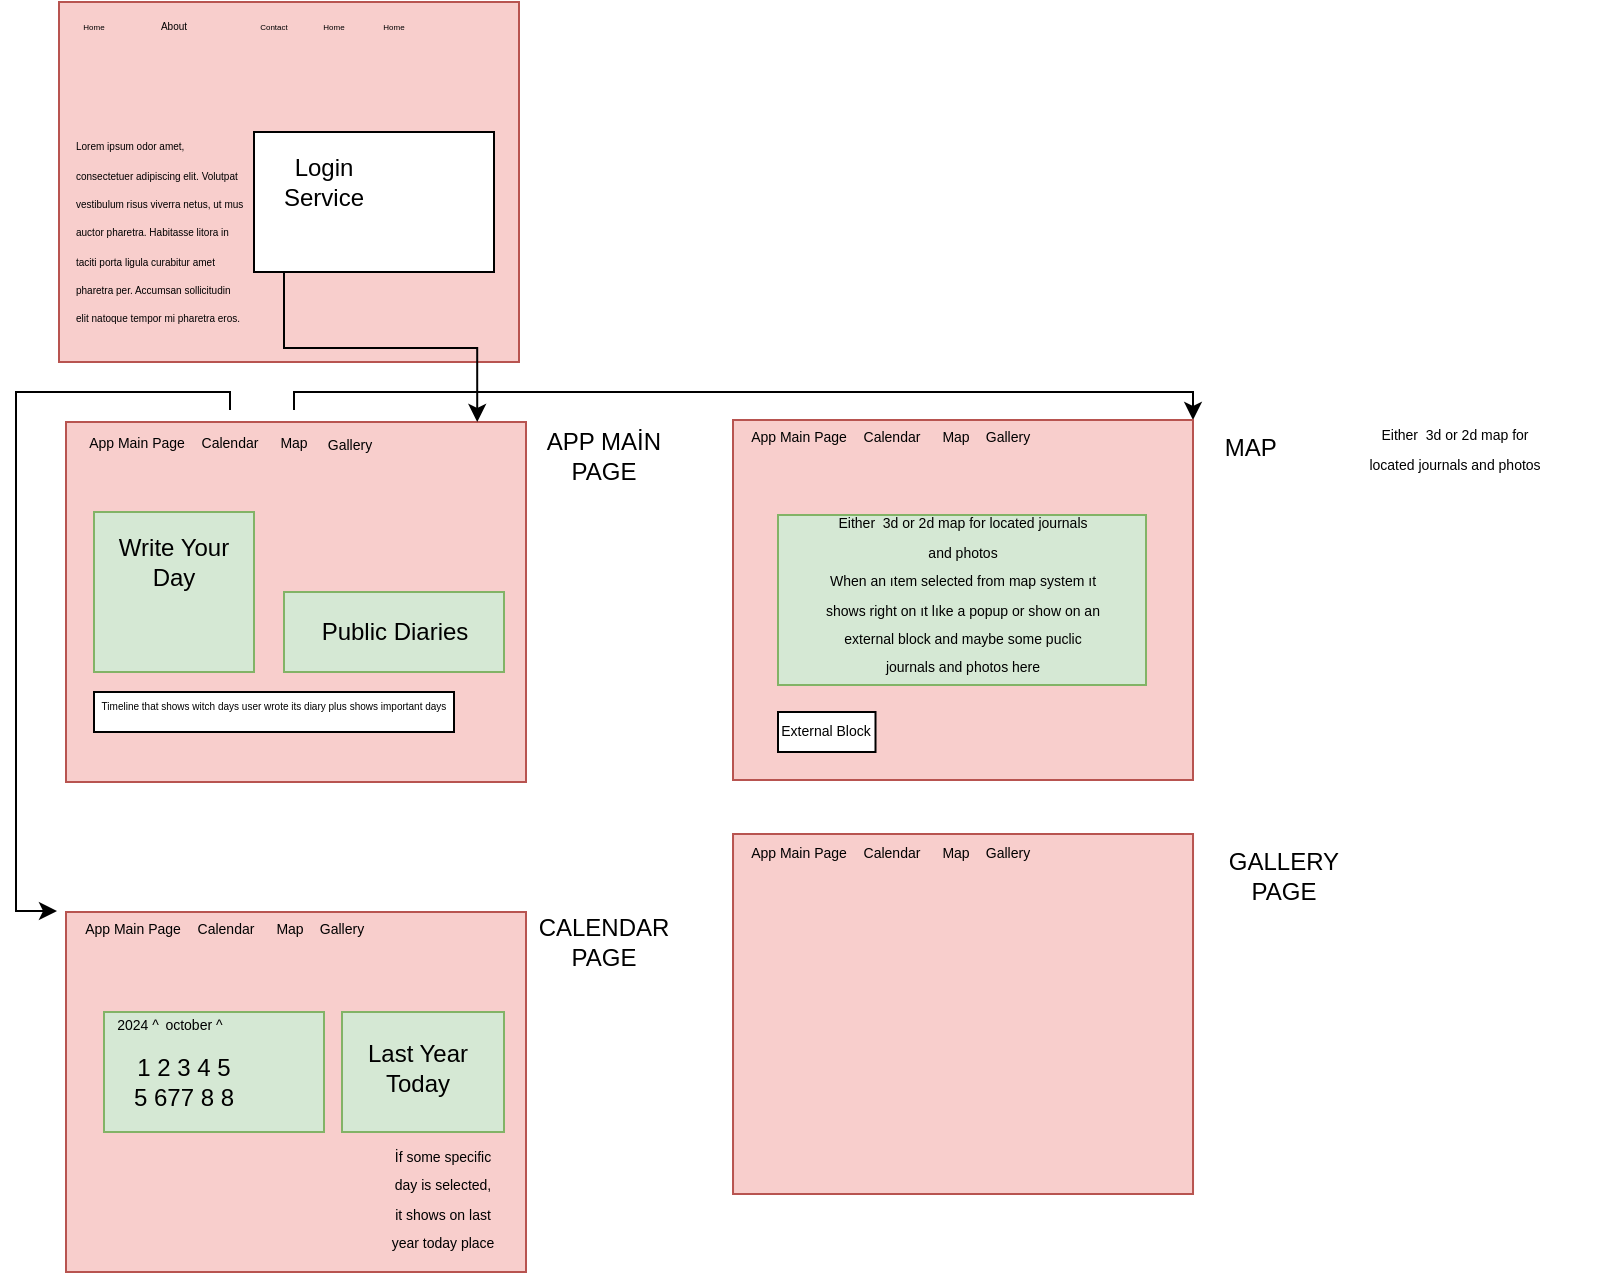 <mxfile version="25.0.3">
  <diagram name="Sayfa -1" id="lpaqPt4GCAIE5SKZ4p8X">
    <mxGraphModel dx="778" dy="413" grid="1" gridSize="10" guides="1" tooltips="1" connect="1" arrows="1" fold="1" page="1" pageScale="1" pageWidth="827" pageHeight="1169" math="0" shadow="0">
      <root>
        <mxCell id="0" />
        <mxCell id="1" parent="0" />
        <mxCell id="ZIyLOdGgL62Nhkdruaqg-5" value="" style="rounded=0;whiteSpace=wrap;html=1;fillColor=#f8cecc;strokeColor=#b85450;" vertex="1" parent="1">
          <mxGeometry x="37.5" y="25" width="230" height="180" as="geometry" />
        </mxCell>
        <mxCell id="ZIyLOdGgL62Nhkdruaqg-6" value="" style="rounded=0;whiteSpace=wrap;html=1;" vertex="1" parent="1">
          <mxGeometry x="135" y="90" width="120" height="70" as="geometry" />
        </mxCell>
        <mxCell id="ZIyLOdGgL62Nhkdruaqg-7" value="Login Service" style="text;html=1;align=center;verticalAlign=middle;whiteSpace=wrap;rounded=0;" vertex="1" parent="1">
          <mxGeometry x="140" y="100" width="60" height="30" as="geometry" />
        </mxCell>
        <mxCell id="ZIyLOdGgL62Nhkdruaqg-9" value="&lt;font style=&quot;font-size: 4px;&quot;&gt;Home&lt;/font&gt;" style="text;html=1;align=center;verticalAlign=middle;whiteSpace=wrap;rounded=0;" vertex="1" parent="1">
          <mxGeometry x="40" y="30" width="30" height="10" as="geometry" />
        </mxCell>
        <mxCell id="ZIyLOdGgL62Nhkdruaqg-11" value="&lt;font style=&quot;font-size: 5px;&quot;&gt;About&lt;/font&gt;" style="text;html=1;align=center;verticalAlign=middle;whiteSpace=wrap;rounded=0;" vertex="1" parent="1">
          <mxGeometry x="80" y="30" width="30" height="10" as="geometry" />
        </mxCell>
        <mxCell id="ZIyLOdGgL62Nhkdruaqg-12" value="&lt;font style=&quot;font-size: 4px;&quot;&gt;Contact&lt;/font&gt;" style="text;html=1;align=center;verticalAlign=middle;whiteSpace=wrap;rounded=0;" vertex="1" parent="1">
          <mxGeometry x="130" y="30" width="30" height="10" as="geometry" />
        </mxCell>
        <mxCell id="ZIyLOdGgL62Nhkdruaqg-13" value="&lt;font style=&quot;font-size: 4px;&quot;&gt;Home&lt;/font&gt;" style="text;html=1;align=center;verticalAlign=middle;whiteSpace=wrap;rounded=0;" vertex="1" parent="1">
          <mxGeometry x="160" y="30" width="30" height="10" as="geometry" />
        </mxCell>
        <mxCell id="ZIyLOdGgL62Nhkdruaqg-14" value="&lt;font style=&quot;font-size: 4px;&quot;&gt;Home&lt;/font&gt;" style="text;html=1;align=center;verticalAlign=middle;whiteSpace=wrap;rounded=0;" vertex="1" parent="1">
          <mxGeometry x="190" y="30" width="30" height="10" as="geometry" />
        </mxCell>
        <mxCell id="ZIyLOdGgL62Nhkdruaqg-18" value="" style="rounded=0;whiteSpace=wrap;html=1;fillColor=#f8cecc;strokeColor=#b85450;" vertex="1" parent="1">
          <mxGeometry x="41" y="235" width="230" height="180" as="geometry" />
        </mxCell>
        <mxCell id="ZIyLOdGgL62Nhkdruaqg-20" value="&lt;font style=&quot;font-size: 7px;&quot;&gt;App Main Page&lt;/font&gt;" style="text;html=1;align=center;verticalAlign=middle;whiteSpace=wrap;rounded=0;" vertex="1" parent="1">
          <mxGeometry x="39" y="229" width="75" height="30" as="geometry" />
        </mxCell>
        <mxCell id="ZIyLOdGgL62Nhkdruaqg-30" value="&lt;span style=&quot;color: rgba(0, 0, 0, 0); font-family: monospace; font-size: 0px; text-align: start; text-wrap-mode: nowrap;&quot;&gt;%3CmxGraphModel%3E%3Croot%3E%3CmxCell%20id%3D%220%22%2F%3E%3CmxCell%20id%3D%221%22%20parent%3D%220%22%2F%3E%3CmxCell%20id%3D%222%22%20value%3D%22%22%20style%3D%22rounded%3D0%3BwhiteSpace%3Dwrap%3Bhtml%3D1%3BfillColor%3D%23d5e8d4%3BstrokeColor%3D%2382b366%3B%22%20vertex%3D%221%22%20parent%3D%221%22%3E%3CmxGeometry%20x%3D%2255%22%20y%3D%22280%22%20width%3D%2280%22%20height%3D%2280%22%20as%3D%22geometry%22%2F%3E%3C%2FmxCell%3E%3C%2Froot%3E%3C%2FmxGraphModel%3E&lt;/span&gt;" style="rounded=0;whiteSpace=wrap;html=1;fillColor=#d5e8d4;strokeColor=#82b366;" vertex="1" parent="1">
          <mxGeometry x="55" y="280" width="80" height="80" as="geometry" />
        </mxCell>
        <mxCell id="ZIyLOdGgL62Nhkdruaqg-31" value="Write Your Day" style="text;html=1;align=center;verticalAlign=middle;whiteSpace=wrap;rounded=0;" vertex="1" parent="1">
          <mxGeometry x="65" y="290" width="60" height="30" as="geometry" />
        </mxCell>
        <mxCell id="ZIyLOdGgL62Nhkdruaqg-34" value="" style="rounded=0;whiteSpace=wrap;html=1;" vertex="1" parent="1">
          <mxGeometry x="55" y="370" width="180" height="20" as="geometry" />
        </mxCell>
        <mxCell id="ZIyLOdGgL62Nhkdruaqg-35" value="&lt;font style=&quot;font-size: 5px;&quot;&gt;Timeline that shows witch days user wrote its diary plus shows important days&lt;/font&gt;" style="text;html=1;align=center;verticalAlign=middle;whiteSpace=wrap;rounded=0;" vertex="1" parent="1">
          <mxGeometry x="50" y="360" width="190" height="30" as="geometry" />
        </mxCell>
        <mxCell id="ZIyLOdGgL62Nhkdruaqg-64" style="edgeStyle=orthogonalEdgeStyle;rounded=0;orthogonalLoop=1;jettySize=auto;html=1;exitX=0.5;exitY=0;exitDx=0;exitDy=0;entryX=0;entryY=0.25;entryDx=0;entryDy=0;" edge="1" parent="1" source="ZIyLOdGgL62Nhkdruaqg-36" target="ZIyLOdGgL62Nhkdruaqg-49">
          <mxGeometry relative="1" as="geometry">
            <Array as="points">
              <mxPoint x="123" y="220" />
              <mxPoint x="16" y="220" />
              <mxPoint x="16" y="479" />
            </Array>
          </mxGeometry>
        </mxCell>
        <mxCell id="ZIyLOdGgL62Nhkdruaqg-36" value="&lt;font style=&quot;font-size: 7px;&quot;&gt;Calendar&lt;/font&gt;" style="text;html=1;align=center;verticalAlign=middle;whiteSpace=wrap;rounded=0;" vertex="1" parent="1">
          <mxGeometry x="93" y="229" width="60" height="30" as="geometry" />
        </mxCell>
        <mxCell id="ZIyLOdGgL62Nhkdruaqg-95" style="edgeStyle=orthogonalEdgeStyle;rounded=0;orthogonalLoop=1;jettySize=auto;html=1;exitX=0.5;exitY=0;exitDx=0;exitDy=0;entryX=1;entryY=0;entryDx=0;entryDy=0;" edge="1" parent="1" source="ZIyLOdGgL62Nhkdruaqg-37" target="ZIyLOdGgL62Nhkdruaqg-66">
          <mxGeometry relative="1" as="geometry">
            <Array as="points">
              <mxPoint x="155" y="220" />
              <mxPoint x="605" y="220" />
            </Array>
          </mxGeometry>
        </mxCell>
        <mxCell id="ZIyLOdGgL62Nhkdruaqg-37" value="&lt;font style=&quot;font-size: 7px;&quot;&gt;Map&lt;/font&gt;" style="text;html=1;align=center;verticalAlign=middle;whiteSpace=wrap;rounded=0;" vertex="1" parent="1">
          <mxGeometry x="125" y="229" width="60" height="30" as="geometry" />
        </mxCell>
        <mxCell id="ZIyLOdGgL62Nhkdruaqg-38" value="&lt;font style=&quot;font-size: 7px;&quot;&gt;Gallery&lt;/font&gt;" style="text;html=1;align=center;verticalAlign=middle;whiteSpace=wrap;rounded=0;container=1;" vertex="1" parent="1">
          <mxGeometry x="153" y="230" width="60" height="30" as="geometry">
            <mxRectangle x="151" y="229" width="60" height="30" as="alternateBounds" />
          </mxGeometry>
        </mxCell>
        <mxCell id="ZIyLOdGgL62Nhkdruaqg-39" value="" style="shape=image;html=1;verticalAlign=top;verticalLabelPosition=bottom;labelBackgroundColor=#ffffff;imageAspect=0;aspect=fixed;image=https://cdn1.iconfinder.com/data/icons/material-core/18/exit-to-app-128.png" vertex="1" parent="1">
          <mxGeometry x="250" y="243" width="17" height="17" as="geometry" />
        </mxCell>
        <mxCell id="ZIyLOdGgL62Nhkdruaqg-40" value="" style="shape=image;html=1;verticalAlign=top;verticalLabelPosition=bottom;labelBackgroundColor=#ffffff;imageAspect=0;aspect=fixed;image=https://cdn1.iconfinder.com/data/icons/iconoir-vol-3/24/profile-circled-128.png" vertex="1" parent="1">
          <mxGeometry x="224" y="243" width="20" height="20" as="geometry" />
        </mxCell>
        <mxCell id="ZIyLOdGgL62Nhkdruaqg-43" value="" style="rounded=0;whiteSpace=wrap;html=1;fillColor=#d5e8d4;strokeColor=#82b366;" vertex="1" parent="1">
          <mxGeometry x="150" y="320" width="110" height="40" as="geometry" />
        </mxCell>
        <mxCell id="ZIyLOdGgL62Nhkdruaqg-44" value="Public Diaries" style="text;html=1;align=center;verticalAlign=middle;whiteSpace=wrap;rounded=0;" vertex="1" parent="1">
          <mxGeometry x="142.5" y="325" width="125" height="30" as="geometry" />
        </mxCell>
        <mxCell id="ZIyLOdGgL62Nhkdruaqg-45" value="&lt;font style=&quot;font-size: 5px;&quot;&gt;Lorem ipsum odor amet, consectetuer adipiscing elit. Volutpat vestibulum risus viverra netus, ut mus auctor pharetra. Habitasse litora in taciti porta ligula curabitur amet pharetra per. Accumsan sollicitudin elit natoque tempor mi pharetra eros.&amp;nbsp;&lt;/font&gt;" style="text;html=1;align=left;verticalAlign=middle;whiteSpace=wrap;rounded=0;" vertex="1" parent="1">
          <mxGeometry x="44" y="98" width="86" height="79" as="geometry" />
        </mxCell>
        <mxCell id="ZIyLOdGgL62Nhkdruaqg-46" value="APP MAİN PAGE" style="text;html=1;align=center;verticalAlign=middle;whiteSpace=wrap;rounded=0;" vertex="1" parent="1">
          <mxGeometry x="280" y="236.5" width="60" height="30" as="geometry" />
        </mxCell>
        <mxCell id="ZIyLOdGgL62Nhkdruaqg-47" value="" style="rounded=0;whiteSpace=wrap;html=1;fillColor=#f8cecc;strokeColor=#b85450;" vertex="1" parent="1">
          <mxGeometry x="41" y="480" width="230" height="180" as="geometry" />
        </mxCell>
        <mxCell id="ZIyLOdGgL62Nhkdruaqg-48" value="CALENDAR PAGE" style="text;html=1;align=center;verticalAlign=middle;whiteSpace=wrap;rounded=0;" vertex="1" parent="1">
          <mxGeometry x="280" y="480" width="60" height="30" as="geometry" />
        </mxCell>
        <mxCell id="ZIyLOdGgL62Nhkdruaqg-49" value="&lt;font style=&quot;font-size: 7px;&quot;&gt;App Main Page&lt;/font&gt;" style="text;html=1;align=center;verticalAlign=middle;whiteSpace=wrap;rounded=0;" vertex="1" parent="1">
          <mxGeometry x="36.5" y="472" width="75" height="30" as="geometry" />
        </mxCell>
        <mxCell id="ZIyLOdGgL62Nhkdruaqg-50" value="&lt;font style=&quot;font-size: 7px;&quot;&gt;Calendar&lt;/font&gt;" style="text;html=1;align=center;verticalAlign=middle;whiteSpace=wrap;rounded=0;" vertex="1" parent="1">
          <mxGeometry x="90.5" y="472" width="60" height="30" as="geometry" />
        </mxCell>
        <mxCell id="ZIyLOdGgL62Nhkdruaqg-51" value="&lt;font style=&quot;font-size: 7px;&quot;&gt;Map&lt;/font&gt;" style="text;html=1;align=center;verticalAlign=middle;whiteSpace=wrap;rounded=0;" vertex="1" parent="1">
          <mxGeometry x="122.5" y="472" width="60" height="30" as="geometry" />
        </mxCell>
        <mxCell id="ZIyLOdGgL62Nhkdruaqg-52" value="&lt;font style=&quot;font-size: 7px;&quot;&gt;Gallery&lt;/font&gt;" style="text;html=1;align=center;verticalAlign=middle;whiteSpace=wrap;rounded=0;container=1;" vertex="1" parent="1">
          <mxGeometry x="148.5" y="472" width="60" height="30" as="geometry" />
        </mxCell>
        <mxCell id="ZIyLOdGgL62Nhkdruaqg-53" value="" style="shape=image;html=1;verticalAlign=top;verticalLabelPosition=bottom;labelBackgroundColor=#ffffff;imageAspect=0;aspect=fixed;image=https://cdn1.iconfinder.com/data/icons/material-core/18/exit-to-app-128.png" vertex="1" parent="1">
          <mxGeometry x="247.5" y="486" width="17" height="17" as="geometry" />
        </mxCell>
        <mxCell id="ZIyLOdGgL62Nhkdruaqg-54" value="" style="shape=image;html=1;verticalAlign=top;verticalLabelPosition=bottom;labelBackgroundColor=#ffffff;imageAspect=0;aspect=fixed;image=https://cdn1.iconfinder.com/data/icons/iconoir-vol-3/24/profile-circled-128.png" vertex="1" parent="1">
          <mxGeometry x="221.5" y="486" width="20" height="20" as="geometry" />
        </mxCell>
        <mxCell id="ZIyLOdGgL62Nhkdruaqg-55" value="" style="rounded=0;whiteSpace=wrap;html=1;fillColor=#d5e8d4;strokeColor=#82b366;" vertex="1" parent="1">
          <mxGeometry x="179" y="530" width="81" height="60" as="geometry" />
        </mxCell>
        <mxCell id="ZIyLOdGgL62Nhkdruaqg-56" value="Last Year Today" style="text;html=1;align=center;verticalAlign=middle;whiteSpace=wrap;rounded=0;" vertex="1" parent="1">
          <mxGeometry x="184" y="535" width="66" height="45" as="geometry" />
        </mxCell>
        <mxCell id="ZIyLOdGgL62Nhkdruaqg-59" value="" style="rounded=0;whiteSpace=wrap;html=1;fillColor=#d5e8d4;strokeColor=#82b366;" vertex="1" parent="1">
          <mxGeometry x="60" y="530" width="110" height="60" as="geometry" />
        </mxCell>
        <mxCell id="ZIyLOdGgL62Nhkdruaqg-60" value="&lt;font style=&quot;font-size: 7px;&quot;&gt;2024 ^&lt;/font&gt;" style="text;html=1;align=center;verticalAlign=middle;whiteSpace=wrap;rounded=0;" vertex="1" parent="1">
          <mxGeometry x="46.5" y="520" width="60" height="30" as="geometry" />
        </mxCell>
        <mxCell id="ZIyLOdGgL62Nhkdruaqg-61" value="&lt;font style=&quot;font-size: 7px;&quot;&gt;october ^&lt;/font&gt;" style="text;html=1;align=center;verticalAlign=middle;whiteSpace=wrap;rounded=0;" vertex="1" parent="1">
          <mxGeometry x="75" y="520" width="60" height="30" as="geometry" />
        </mxCell>
        <mxCell id="ZIyLOdGgL62Nhkdruaqg-62" value="1 2 3 4 5&lt;div&gt;5 677 8 8&lt;/div&gt;" style="text;html=1;align=center;verticalAlign=middle;whiteSpace=wrap;rounded=0;" vertex="1" parent="1">
          <mxGeometry x="55" y="550" width="90" height="30" as="geometry" />
        </mxCell>
        <mxCell id="ZIyLOdGgL62Nhkdruaqg-63" value="&lt;font style=&quot;font-size: 7px;&quot;&gt;İf some specific day is selected, it shows on last year today place&lt;/font&gt;" style="text;html=1;align=center;verticalAlign=middle;whiteSpace=wrap;rounded=0;" vertex="1" parent="1">
          <mxGeometry x="202" y="607" width="55" height="30" as="geometry" />
        </mxCell>
        <mxCell id="ZIyLOdGgL62Nhkdruaqg-66" value="" style="rounded=0;whiteSpace=wrap;html=1;fillColor=#f8cecc;strokeColor=#b85450;" vertex="1" parent="1">
          <mxGeometry x="374.5" y="234" width="230" height="180" as="geometry" />
        </mxCell>
        <mxCell id="ZIyLOdGgL62Nhkdruaqg-67" value="MAP&amp;nbsp;" style="text;html=1;align=center;verticalAlign=middle;whiteSpace=wrap;rounded=0;" vertex="1" parent="1">
          <mxGeometry x="604.5" y="233" width="60" height="30" as="geometry" />
        </mxCell>
        <mxCell id="ZIyLOdGgL62Nhkdruaqg-68" value="&lt;font style=&quot;font-size: 7px;&quot;&gt;App Main Page&lt;/font&gt;" style="text;html=1;align=center;verticalAlign=middle;whiteSpace=wrap;rounded=0;" vertex="1" parent="1">
          <mxGeometry x="370" y="226" width="75" height="30" as="geometry" />
        </mxCell>
        <mxCell id="ZIyLOdGgL62Nhkdruaqg-69" value="&lt;font style=&quot;font-size: 7px;&quot;&gt;Calendar&lt;/font&gt;" style="text;html=1;align=center;verticalAlign=middle;whiteSpace=wrap;rounded=0;" vertex="1" parent="1">
          <mxGeometry x="424" y="226" width="60" height="30" as="geometry" />
        </mxCell>
        <mxCell id="ZIyLOdGgL62Nhkdruaqg-70" value="&lt;font style=&quot;font-size: 7px;&quot;&gt;Map&lt;/font&gt;" style="text;html=1;align=center;verticalAlign=middle;whiteSpace=wrap;rounded=0;" vertex="1" parent="1">
          <mxGeometry x="456" y="226" width="60" height="30" as="geometry" />
        </mxCell>
        <mxCell id="ZIyLOdGgL62Nhkdruaqg-71" value="&lt;font style=&quot;font-size: 7px;&quot;&gt;Gallery&lt;/font&gt;" style="text;html=1;align=center;verticalAlign=middle;whiteSpace=wrap;rounded=0;container=1;" vertex="1" parent="1">
          <mxGeometry x="482" y="226" width="60" height="30" as="geometry" />
        </mxCell>
        <mxCell id="ZIyLOdGgL62Nhkdruaqg-72" value="" style="shape=image;html=1;verticalAlign=top;verticalLabelPosition=bottom;labelBackgroundColor=#ffffff;imageAspect=0;aspect=fixed;image=https://cdn1.iconfinder.com/data/icons/material-core/18/exit-to-app-128.png" vertex="1" parent="1">
          <mxGeometry x="581" y="240" width="17" height="17" as="geometry" />
        </mxCell>
        <mxCell id="ZIyLOdGgL62Nhkdruaqg-73" value="" style="shape=image;html=1;verticalAlign=top;verticalLabelPosition=bottom;labelBackgroundColor=#ffffff;imageAspect=0;aspect=fixed;image=https://cdn1.iconfinder.com/data/icons/iconoir-vol-3/24/profile-circled-128.png" vertex="1" parent="1">
          <mxGeometry x="555" y="240" width="20" height="20" as="geometry" />
        </mxCell>
        <mxCell id="ZIyLOdGgL62Nhkdruaqg-81" value="" style="shape=image;html=1;verticalAlign=top;verticalLabelPosition=bottom;labelBackgroundColor=#ffffff;imageAspect=0;aspect=fixed;image=https://cdn2.iconfinder.com/data/icons/whcompare-isometric-web-hosting-servers/50/connected-globe-128.png" vertex="1" parent="1">
          <mxGeometry x="740.5" y="366.5" width="74.5" height="74.5" as="geometry" />
        </mxCell>
        <mxCell id="ZIyLOdGgL62Nhkdruaqg-83" value="" style="shape=image;verticalLabelPosition=bottom;labelBackgroundColor=default;verticalAlign=top;aspect=fixed;imageAspect=0;image=https://cdn.britannica.com/37/245037-050-79129D52/world-map-continents-oceans.jpg;" vertex="1" parent="1">
          <mxGeometry x="655" y="273" width="160" height="80" as="geometry" />
        </mxCell>
        <mxCell id="ZIyLOdGgL62Nhkdruaqg-84" value="&lt;font style=&quot;font-size: 7px;&quot;&gt;Either&amp;nbsp; 3d or 2d map for located journals and photos&lt;/font&gt;" style="text;html=1;align=center;verticalAlign=middle;whiteSpace=wrap;rounded=0;" vertex="1" parent="1">
          <mxGeometry x="689.75" y="236.5" width="90.5" height="20" as="geometry" />
        </mxCell>
        <mxCell id="ZIyLOdGgL62Nhkdruaqg-85" value="" style="rounded=0;whiteSpace=wrap;html=1;fillColor=#d5e8d4;strokeColor=#82b366;" vertex="1" parent="1">
          <mxGeometry x="397" y="281.5" width="184" height="85" as="geometry" />
        </mxCell>
        <mxCell id="ZIyLOdGgL62Nhkdruaqg-88" value="&lt;font style=&quot;font-size: 7px;&quot;&gt;Either&amp;nbsp; 3d or 2d map for located journals and photos&lt;/font&gt;&lt;div&gt;&lt;font style=&quot;font-size: 7px;&quot;&gt;When an ıtem selected from map system ıt shows right on ıt lıke a popup or show on an external block and maybe some puclic journals and photos here&lt;/font&gt;&lt;/div&gt;" style="text;html=1;align=center;verticalAlign=middle;whiteSpace=wrap;rounded=0;" vertex="1" parent="1">
          <mxGeometry x="419.88" y="310" width="139.25" height="20" as="geometry" />
        </mxCell>
        <mxCell id="ZIyLOdGgL62Nhkdruaqg-89" value="" style="rounded=0;whiteSpace=wrap;html=1;" vertex="1" parent="1">
          <mxGeometry x="397" y="380" width="48.75" height="20" as="geometry" />
        </mxCell>
        <mxCell id="ZIyLOdGgL62Nhkdruaqg-90" value="&lt;font style=&quot;font-size: 7px;&quot;&gt;External Block&lt;/font&gt;" style="text;html=1;align=center;verticalAlign=middle;whiteSpace=wrap;rounded=0;" vertex="1" parent="1">
          <mxGeometry x="390.75" y="373" width="60" height="30" as="geometry" />
        </mxCell>
        <mxCell id="ZIyLOdGgL62Nhkdruaqg-96" style="edgeStyle=orthogonalEdgeStyle;rounded=0;orthogonalLoop=1;jettySize=auto;html=1;exitX=0;exitY=1;exitDx=0;exitDy=0;entryX=0.894;entryY=0;entryDx=0;entryDy=0;entryPerimeter=0;" edge="1" parent="1" source="ZIyLOdGgL62Nhkdruaqg-6" target="ZIyLOdGgL62Nhkdruaqg-18">
          <mxGeometry relative="1" as="geometry">
            <mxPoint x="250" y="230" as="targetPoint" />
            <Array as="points">
              <mxPoint x="150" y="160" />
              <mxPoint x="150" y="198" />
              <mxPoint x="247" y="198" />
            </Array>
          </mxGeometry>
        </mxCell>
        <mxCell id="ZIyLOdGgL62Nhkdruaqg-97" value="" style="rounded=0;whiteSpace=wrap;html=1;fillColor=#f8cecc;strokeColor=#b85450;" vertex="1" parent="1">
          <mxGeometry x="374.51" y="441" width="230" height="180" as="geometry" />
        </mxCell>
        <mxCell id="ZIyLOdGgL62Nhkdruaqg-98" value="" style="shape=image;html=1;verticalAlign=top;verticalLabelPosition=bottom;labelBackgroundColor=#ffffff;imageAspect=0;aspect=fixed;image=https://cdn1.iconfinder.com/data/icons/material-core/18/exit-to-app-128.png" vertex="1" parent="1">
          <mxGeometry x="581.01" y="447" width="17" height="17" as="geometry" />
        </mxCell>
        <mxCell id="ZIyLOdGgL62Nhkdruaqg-99" value="" style="shape=image;html=1;verticalAlign=top;verticalLabelPosition=bottom;labelBackgroundColor=#ffffff;imageAspect=0;aspect=fixed;image=https://cdn1.iconfinder.com/data/icons/iconoir-vol-3/24/profile-circled-128.png" vertex="1" parent="1">
          <mxGeometry x="555.01" y="447" width="20" height="20" as="geometry" />
        </mxCell>
        <mxCell id="ZIyLOdGgL62Nhkdruaqg-104" value="&lt;font style=&quot;font-size: 7px;&quot;&gt;App Main Page&lt;/font&gt;" style="text;html=1;align=center;verticalAlign=middle;whiteSpace=wrap;rounded=0;" vertex="1" parent="1">
          <mxGeometry x="370" y="434" width="75" height="30" as="geometry" />
        </mxCell>
        <mxCell id="ZIyLOdGgL62Nhkdruaqg-105" value="&lt;font style=&quot;font-size: 7px;&quot;&gt;Calendar&lt;/font&gt;" style="text;html=1;align=center;verticalAlign=middle;whiteSpace=wrap;rounded=0;" vertex="1" parent="1">
          <mxGeometry x="424" y="434" width="60" height="30" as="geometry" />
        </mxCell>
        <mxCell id="ZIyLOdGgL62Nhkdruaqg-106" value="&lt;font style=&quot;font-size: 7px;&quot;&gt;Map&lt;/font&gt;" style="text;html=1;align=center;verticalAlign=middle;whiteSpace=wrap;rounded=0;" vertex="1" parent="1">
          <mxGeometry x="456" y="434" width="60" height="30" as="geometry" />
        </mxCell>
        <mxCell id="ZIyLOdGgL62Nhkdruaqg-107" value="&lt;font style=&quot;font-size: 7px;&quot;&gt;Gallery&lt;/font&gt;" style="text;html=1;align=center;verticalAlign=middle;whiteSpace=wrap;rounded=0;container=1;" vertex="1" parent="1">
          <mxGeometry x="482" y="434" width="60" height="30" as="geometry" />
        </mxCell>
        <mxCell id="ZIyLOdGgL62Nhkdruaqg-108" value="" style="shape=image;html=1;verticalAlign=top;verticalLabelPosition=bottom;labelBackgroundColor=#ffffff;imageAspect=0;aspect=fixed;image=https://cdn4.iconfinder.com/data/icons/48-bubbles/48/18.Pictures-Day-128.png" vertex="1" parent="1">
          <mxGeometry x="395" y="502" width="38" height="38" as="geometry" />
        </mxCell>
        <mxCell id="ZIyLOdGgL62Nhkdruaqg-109" value="" style="shape=image;html=1;verticalAlign=top;verticalLabelPosition=bottom;labelBackgroundColor=#ffffff;imageAspect=0;aspect=fixed;image=https://cdn4.iconfinder.com/data/icons/48-bubbles/48/18.Pictures-Day-128.png" vertex="1" parent="1">
          <mxGeometry x="446" y="540" width="38" height="38" as="geometry" />
        </mxCell>
        <mxCell id="ZIyLOdGgL62Nhkdruaqg-110" value="" style="shape=image;html=1;verticalAlign=top;verticalLabelPosition=bottom;labelBackgroundColor=#ffffff;imageAspect=0;aspect=fixed;image=https://cdn4.iconfinder.com/data/icons/48-bubbles/48/18.Pictures-Day-128.png" vertex="1" parent="1">
          <mxGeometry x="395" y="541" width="38" height="38" as="geometry" />
        </mxCell>
        <mxCell id="ZIyLOdGgL62Nhkdruaqg-111" value="" style="shape=image;html=1;verticalAlign=top;verticalLabelPosition=bottom;labelBackgroundColor=#ffffff;imageAspect=0;aspect=fixed;image=https://cdn4.iconfinder.com/data/icons/48-bubbles/48/18.Pictures-Day-128.png" vertex="1" parent="1">
          <mxGeometry x="446" y="503" width="38" height="38" as="geometry" />
        </mxCell>
        <mxCell id="ZIyLOdGgL62Nhkdruaqg-112" value="" style="shape=image;html=1;verticalAlign=top;verticalLabelPosition=bottom;labelBackgroundColor=#ffffff;imageAspect=0;aspect=fixed;image=https://cdn4.iconfinder.com/data/icons/48-bubbles/48/18.Pictures-Day-128.png" vertex="1" parent="1">
          <mxGeometry x="493" y="503" width="38" height="38" as="geometry" />
        </mxCell>
        <mxCell id="ZIyLOdGgL62Nhkdruaqg-113" value="" style="shape=image;html=1;verticalAlign=top;verticalLabelPosition=bottom;labelBackgroundColor=#ffffff;imageAspect=0;aspect=fixed;image=https://cdn4.iconfinder.com/data/icons/48-bubbles/48/18.Pictures-Day-128.png" vertex="1" parent="1">
          <mxGeometry x="493" y="541" width="38" height="38" as="geometry" />
        </mxCell>
        <mxCell id="ZIyLOdGgL62Nhkdruaqg-114" value="GALLERY PAGE" style="text;html=1;align=center;verticalAlign=middle;whiteSpace=wrap;rounded=0;" vertex="1" parent="1">
          <mxGeometry x="620" y="447" width="60" height="30" as="geometry" />
        </mxCell>
      </root>
    </mxGraphModel>
  </diagram>
</mxfile>
